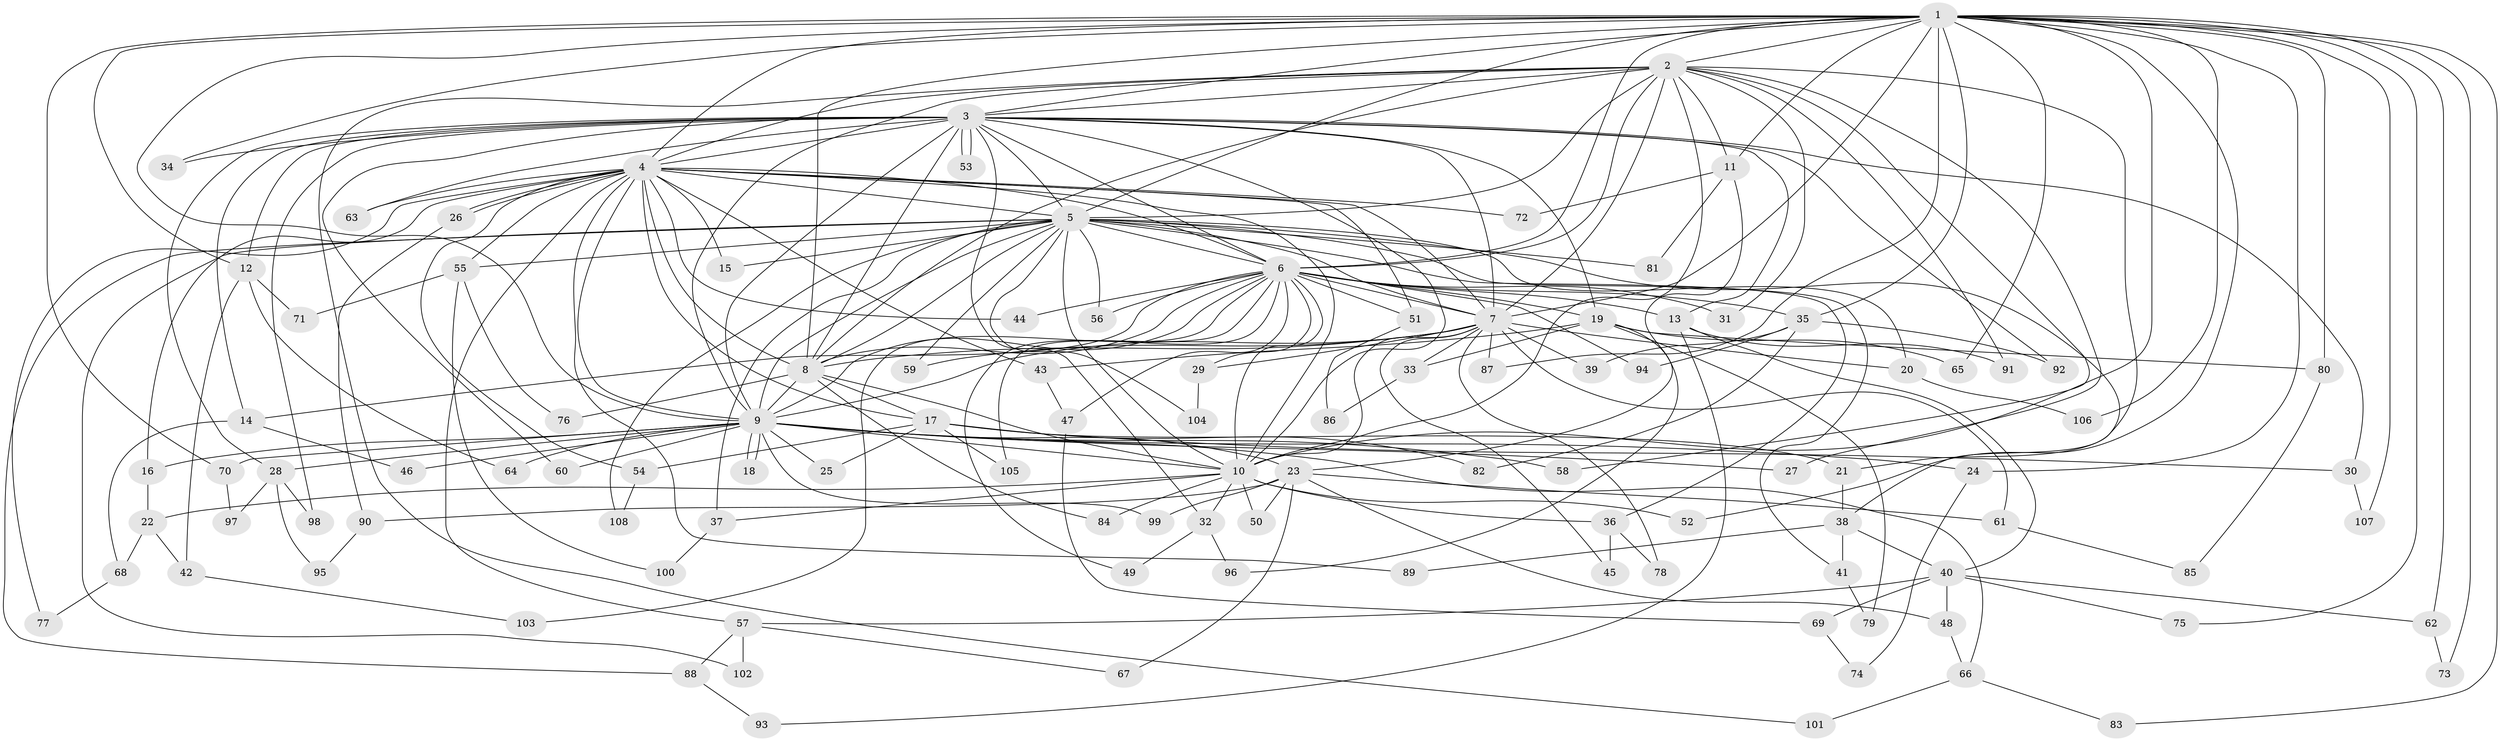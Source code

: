 // coarse degree distribution, {18: 0.0625, 11: 0.125, 14: 0.03125, 16: 0.03125, 15: 0.0625, 13: 0.03125, 5: 0.15625, 3: 0.1875, 2: 0.3125}
// Generated by graph-tools (version 1.1) at 2025/17/03/04/25 18:17:36]
// undirected, 108 vertices, 241 edges
graph export_dot {
graph [start="1"]
  node [color=gray90,style=filled];
  1;
  2;
  3;
  4;
  5;
  6;
  7;
  8;
  9;
  10;
  11;
  12;
  13;
  14;
  15;
  16;
  17;
  18;
  19;
  20;
  21;
  22;
  23;
  24;
  25;
  26;
  27;
  28;
  29;
  30;
  31;
  32;
  33;
  34;
  35;
  36;
  37;
  38;
  39;
  40;
  41;
  42;
  43;
  44;
  45;
  46;
  47;
  48;
  49;
  50;
  51;
  52;
  53;
  54;
  55;
  56;
  57;
  58;
  59;
  60;
  61;
  62;
  63;
  64;
  65;
  66;
  67;
  68;
  69;
  70;
  71;
  72;
  73;
  74;
  75;
  76;
  77;
  78;
  79;
  80;
  81;
  82;
  83;
  84;
  85;
  86;
  87;
  88;
  89;
  90;
  91;
  92;
  93;
  94;
  95;
  96;
  97;
  98;
  99;
  100;
  101;
  102;
  103;
  104;
  105;
  106;
  107;
  108;
  1 -- 2;
  1 -- 3;
  1 -- 4;
  1 -- 5;
  1 -- 6;
  1 -- 7;
  1 -- 8;
  1 -- 9;
  1 -- 10;
  1 -- 11;
  1 -- 12;
  1 -- 24;
  1 -- 34;
  1 -- 35;
  1 -- 52;
  1 -- 62;
  1 -- 65;
  1 -- 70;
  1 -- 73;
  1 -- 75;
  1 -- 80;
  1 -- 83;
  1 -- 87;
  1 -- 106;
  1 -- 107;
  2 -- 3;
  2 -- 4;
  2 -- 5;
  2 -- 6;
  2 -- 7;
  2 -- 8;
  2 -- 9;
  2 -- 10;
  2 -- 11;
  2 -- 21;
  2 -- 27;
  2 -- 31;
  2 -- 58;
  2 -- 91;
  2 -- 101;
  3 -- 4;
  3 -- 5;
  3 -- 6;
  3 -- 7;
  3 -- 8;
  3 -- 9;
  3 -- 10;
  3 -- 12;
  3 -- 13;
  3 -- 14;
  3 -- 19;
  3 -- 28;
  3 -- 30;
  3 -- 32;
  3 -- 34;
  3 -- 53;
  3 -- 53;
  3 -- 60;
  3 -- 63;
  3 -- 92;
  3 -- 98;
  4 -- 5;
  4 -- 6;
  4 -- 7;
  4 -- 8;
  4 -- 9;
  4 -- 10;
  4 -- 15;
  4 -- 16;
  4 -- 17;
  4 -- 26;
  4 -- 26;
  4 -- 43;
  4 -- 44;
  4 -- 51;
  4 -- 54;
  4 -- 55;
  4 -- 57;
  4 -- 63;
  4 -- 72;
  4 -- 77;
  4 -- 89;
  5 -- 6;
  5 -- 7;
  5 -- 8;
  5 -- 9;
  5 -- 10;
  5 -- 15;
  5 -- 20;
  5 -- 36;
  5 -- 37;
  5 -- 38;
  5 -- 41;
  5 -- 55;
  5 -- 56;
  5 -- 59;
  5 -- 81;
  5 -- 88;
  5 -- 102;
  5 -- 104;
  5 -- 108;
  6 -- 7;
  6 -- 8;
  6 -- 9;
  6 -- 10;
  6 -- 13;
  6 -- 14;
  6 -- 19;
  6 -- 29;
  6 -- 31;
  6 -- 35;
  6 -- 44;
  6 -- 47;
  6 -- 49;
  6 -- 51;
  6 -- 56;
  6 -- 94;
  6 -- 103;
  6 -- 105;
  7 -- 8;
  7 -- 9;
  7 -- 10;
  7 -- 20;
  7 -- 29;
  7 -- 33;
  7 -- 39;
  7 -- 45;
  7 -- 59;
  7 -- 61;
  7 -- 78;
  7 -- 87;
  8 -- 9;
  8 -- 10;
  8 -- 17;
  8 -- 76;
  8 -- 84;
  9 -- 10;
  9 -- 16;
  9 -- 18;
  9 -- 18;
  9 -- 23;
  9 -- 24;
  9 -- 25;
  9 -- 27;
  9 -- 28;
  9 -- 46;
  9 -- 58;
  9 -- 60;
  9 -- 64;
  9 -- 66;
  9 -- 70;
  9 -- 99;
  10 -- 22;
  10 -- 32;
  10 -- 36;
  10 -- 37;
  10 -- 50;
  10 -- 52;
  10 -- 84;
  11 -- 23;
  11 -- 72;
  11 -- 81;
  12 -- 42;
  12 -- 64;
  12 -- 71;
  13 -- 40;
  13 -- 91;
  13 -- 93;
  14 -- 46;
  14 -- 68;
  16 -- 22;
  17 -- 21;
  17 -- 25;
  17 -- 30;
  17 -- 54;
  17 -- 82;
  17 -- 105;
  19 -- 33;
  19 -- 43;
  19 -- 65;
  19 -- 79;
  19 -- 80;
  19 -- 96;
  20 -- 106;
  21 -- 38;
  22 -- 42;
  22 -- 68;
  23 -- 48;
  23 -- 50;
  23 -- 61;
  23 -- 67;
  23 -- 90;
  23 -- 99;
  24 -- 74;
  26 -- 90;
  28 -- 95;
  28 -- 97;
  28 -- 98;
  29 -- 104;
  30 -- 107;
  32 -- 49;
  32 -- 96;
  33 -- 86;
  35 -- 39;
  35 -- 82;
  35 -- 92;
  35 -- 94;
  36 -- 45;
  36 -- 78;
  37 -- 100;
  38 -- 40;
  38 -- 41;
  38 -- 89;
  40 -- 48;
  40 -- 57;
  40 -- 62;
  40 -- 69;
  40 -- 75;
  41 -- 79;
  42 -- 103;
  43 -- 47;
  47 -- 69;
  48 -- 66;
  51 -- 86;
  54 -- 108;
  55 -- 71;
  55 -- 76;
  55 -- 100;
  57 -- 67;
  57 -- 88;
  57 -- 102;
  61 -- 85;
  62 -- 73;
  66 -- 83;
  66 -- 101;
  68 -- 77;
  69 -- 74;
  70 -- 97;
  80 -- 85;
  88 -- 93;
  90 -- 95;
}
